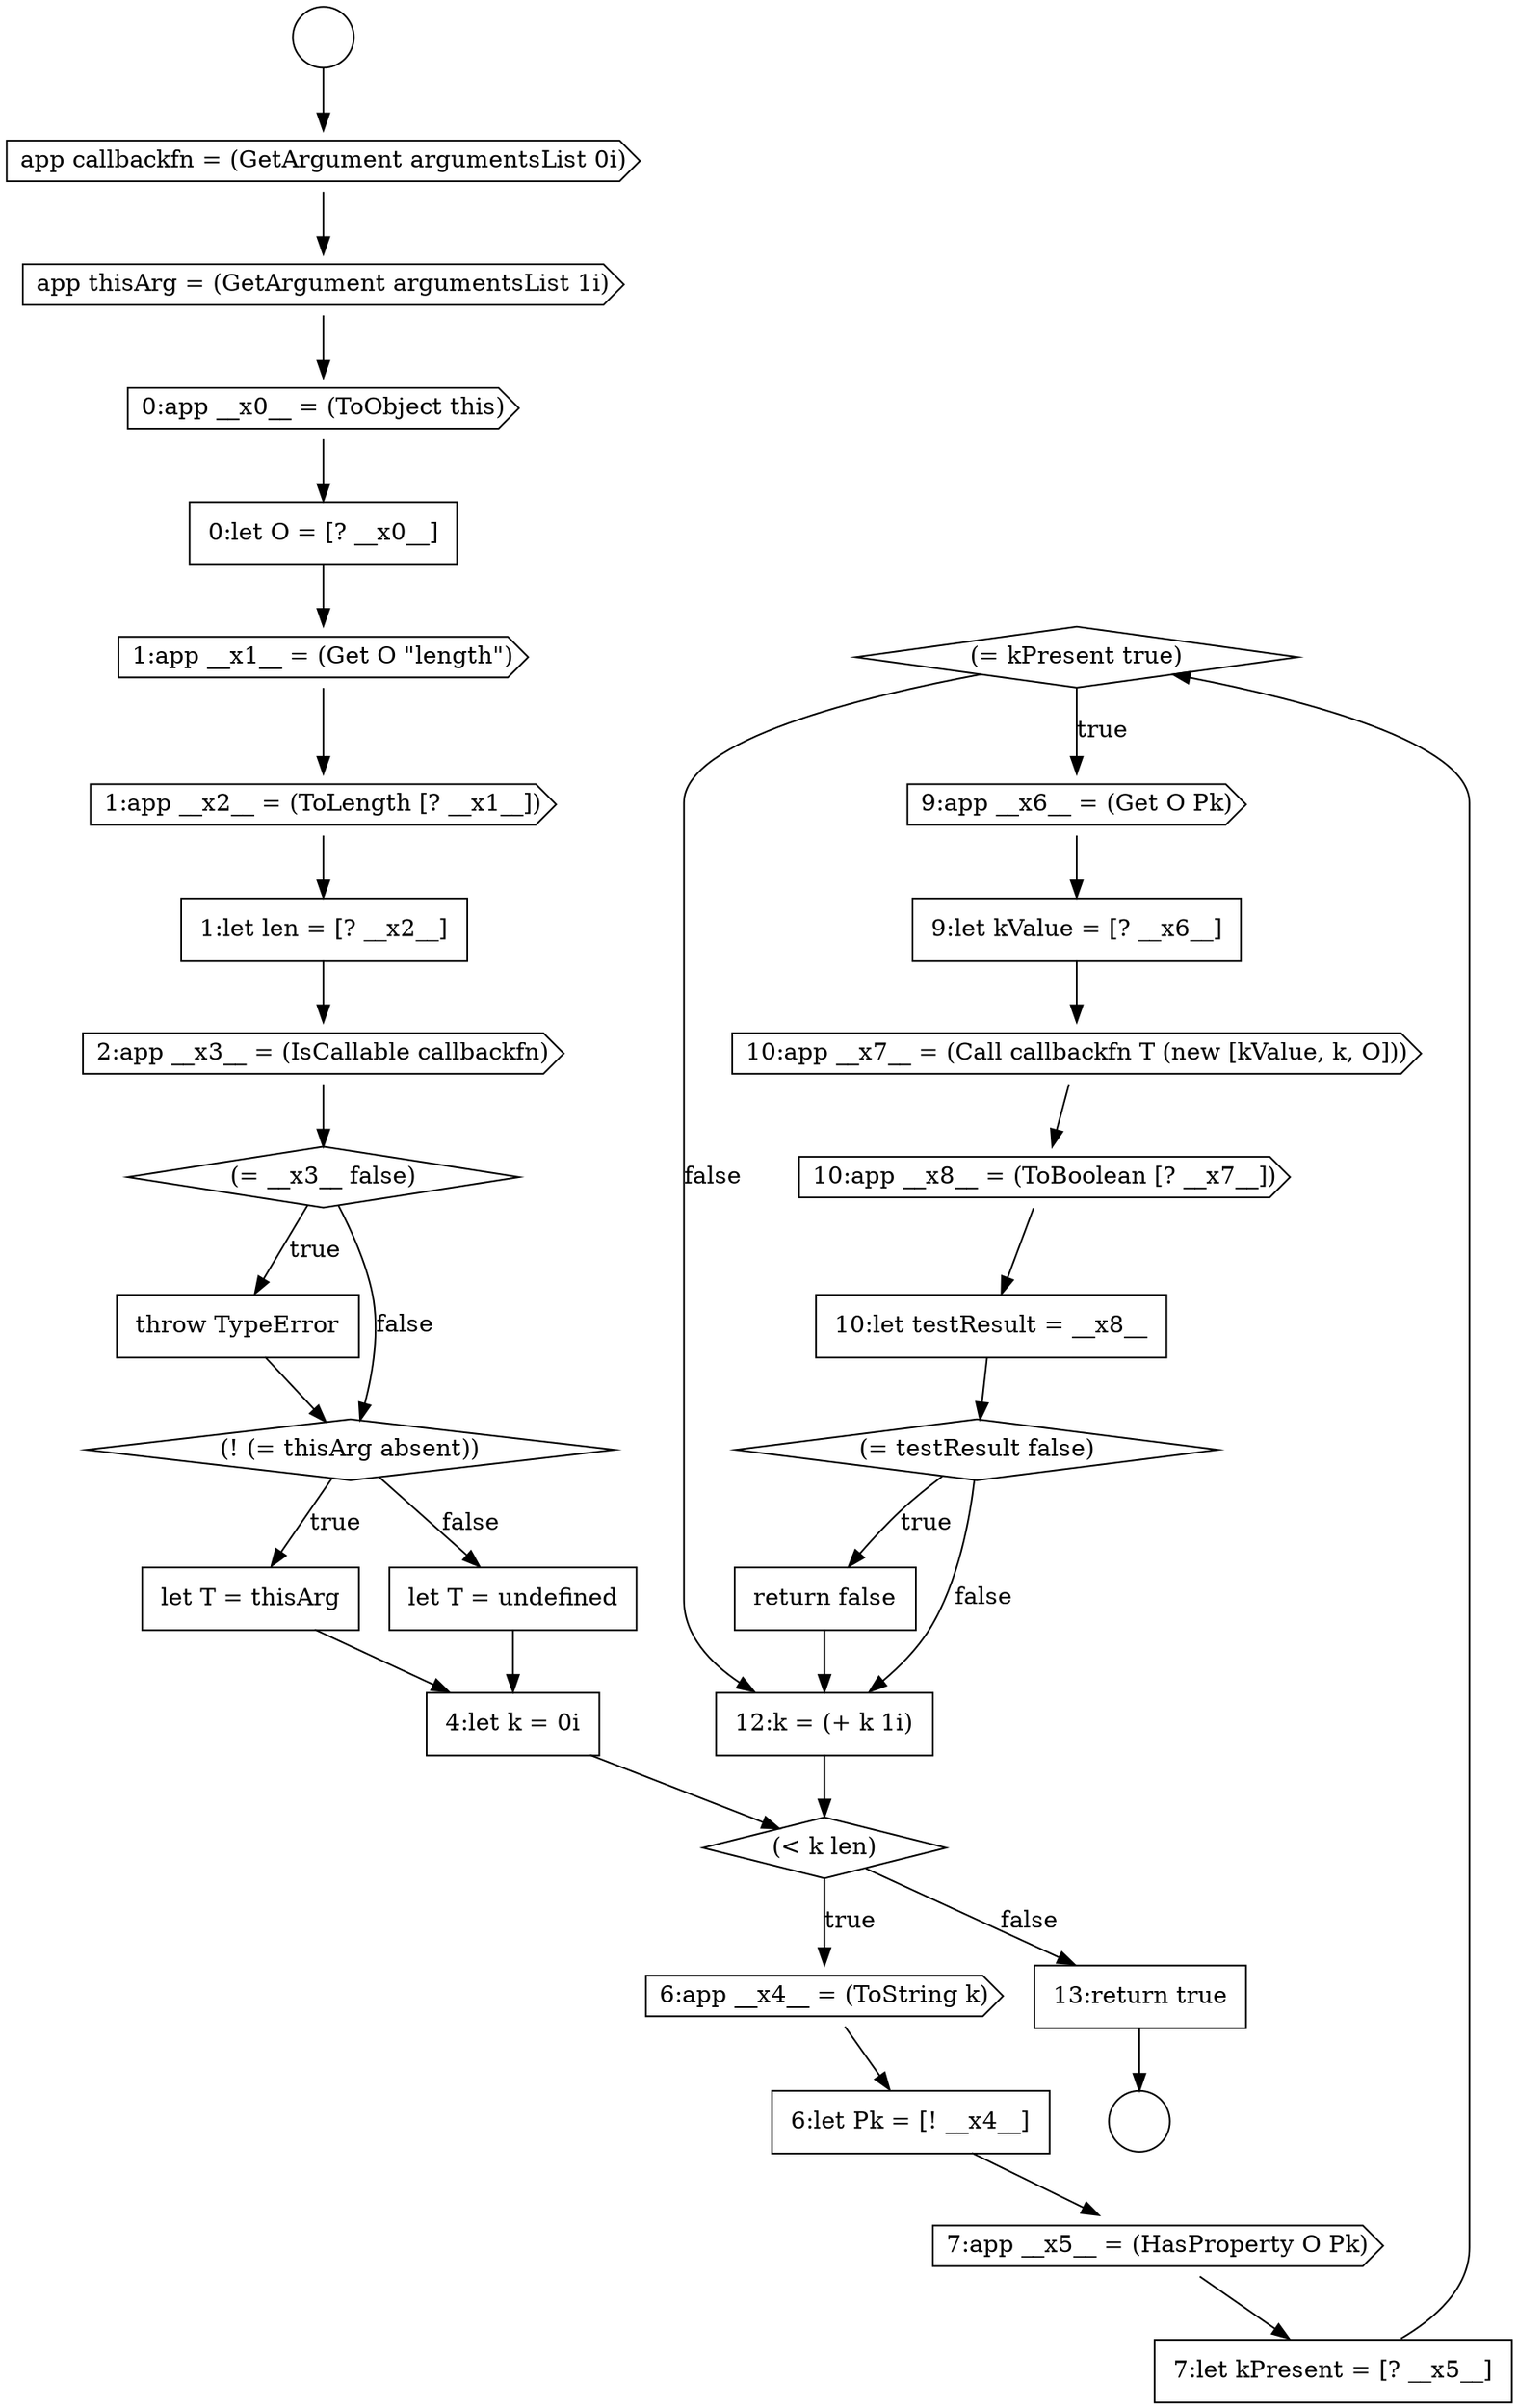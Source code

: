 digraph {
  node14927 [shape=diamond, label=<<font color="black">(= kPresent true)</font>> color="black" fillcolor="white" style=filled]
  node14913 [shape=cds, label=<<font color="black">1:app __x2__ = (ToLength [? __x1__])</font>> color="black" fillcolor="white" style=filled]
  node14936 [shape=none, margin=0, label=<<font color="black">
    <table border="0" cellborder="1" cellspacing="0" cellpadding="10">
      <tr><td align="left">13:return true</td></tr>
    </table>
  </font>> color="black" fillcolor="white" style=filled]
  node14917 [shape=none, margin=0, label=<<font color="black">
    <table border="0" cellborder="1" cellspacing="0" cellpadding="10">
      <tr><td align="left">throw TypeError</td></tr>
    </table>
  </font>> color="black" fillcolor="white" style=filled]
  node14911 [shape=none, margin=0, label=<<font color="black">
    <table border="0" cellborder="1" cellspacing="0" cellpadding="10">
      <tr><td align="left">0:let O = [? __x0__]</td></tr>
    </table>
  </font>> color="black" fillcolor="white" style=filled]
  node14921 [shape=none, margin=0, label=<<font color="black">
    <table border="0" cellborder="1" cellspacing="0" cellpadding="10">
      <tr><td align="left">4:let k = 0i</td></tr>
    </table>
  </font>> color="black" fillcolor="white" style=filled]
  node14926 [shape=none, margin=0, label=<<font color="black">
    <table border="0" cellborder="1" cellspacing="0" cellpadding="10">
      <tr><td align="left">7:let kPresent = [? __x5__]</td></tr>
    </table>
  </font>> color="black" fillcolor="white" style=filled]
  node14908 [shape=cds, label=<<font color="black">app callbackfn = (GetArgument argumentsList 0i)</font>> color="black" fillcolor="white" style=filled]
  node14914 [shape=none, margin=0, label=<<font color="black">
    <table border="0" cellborder="1" cellspacing="0" cellpadding="10">
      <tr><td align="left">1:let len = [? __x2__]</td></tr>
    </table>
  </font>> color="black" fillcolor="white" style=filled]
  node14929 [shape=none, margin=0, label=<<font color="black">
    <table border="0" cellborder="1" cellspacing="0" cellpadding="10">
      <tr><td align="left">9:let kValue = [? __x6__]</td></tr>
    </table>
  </font>> color="black" fillcolor="white" style=filled]
  node14918 [shape=diamond, label=<<font color="black">(! (= thisArg absent))</font>> color="black" fillcolor="white" style=filled]
  node14933 [shape=diamond, label=<<font color="black">(= testResult false)</font>> color="black" fillcolor="white" style=filled]
  node14915 [shape=cds, label=<<font color="black">2:app __x3__ = (IsCallable callbackfn)</font>> color="black" fillcolor="white" style=filled]
  node14934 [shape=none, margin=0, label=<<font color="black">
    <table border="0" cellborder="1" cellspacing="0" cellpadding="10">
      <tr><td align="left">return false</td></tr>
    </table>
  </font>> color="black" fillcolor="white" style=filled]
  node14919 [shape=none, margin=0, label=<<font color="black">
    <table border="0" cellborder="1" cellspacing="0" cellpadding="10">
      <tr><td align="left">let T = thisArg</td></tr>
    </table>
  </font>> color="black" fillcolor="white" style=filled]
  node14916 [shape=diamond, label=<<font color="black">(= __x3__ false)</font>> color="black" fillcolor="white" style=filled]
  node14928 [shape=cds, label=<<font color="black">9:app __x6__ = (Get O Pk)</font>> color="black" fillcolor="white" style=filled]
  node14924 [shape=none, margin=0, label=<<font color="black">
    <table border="0" cellborder="1" cellspacing="0" cellpadding="10">
      <tr><td align="left">6:let Pk = [! __x4__]</td></tr>
    </table>
  </font>> color="black" fillcolor="white" style=filled]
  node14935 [shape=none, margin=0, label=<<font color="black">
    <table border="0" cellborder="1" cellspacing="0" cellpadding="10">
      <tr><td align="left">12:k = (+ k 1i)</td></tr>
    </table>
  </font>> color="black" fillcolor="white" style=filled]
  node14920 [shape=none, margin=0, label=<<font color="black">
    <table border="0" cellborder="1" cellspacing="0" cellpadding="10">
      <tr><td align="left">let T = undefined</td></tr>
    </table>
  </font>> color="black" fillcolor="white" style=filled]
  node14922 [shape=diamond, label=<<font color="black">(&lt; k len)</font>> color="black" fillcolor="white" style=filled]
  node14912 [shape=cds, label=<<font color="black">1:app __x1__ = (Get O &quot;length&quot;)</font>> color="black" fillcolor="white" style=filled]
  node14932 [shape=none, margin=0, label=<<font color="black">
    <table border="0" cellborder="1" cellspacing="0" cellpadding="10">
      <tr><td align="left">10:let testResult = __x8__</td></tr>
    </table>
  </font>> color="black" fillcolor="white" style=filled]
  node14909 [shape=cds, label=<<font color="black">app thisArg = (GetArgument argumentsList 1i)</font>> color="black" fillcolor="white" style=filled]
  node14923 [shape=cds, label=<<font color="black">6:app __x4__ = (ToString k)</font>> color="black" fillcolor="white" style=filled]
  node14907 [shape=circle label=" " color="black" fillcolor="white" style=filled]
  node14910 [shape=cds, label=<<font color="black">0:app __x0__ = (ToObject this)</font>> color="black" fillcolor="white" style=filled]
  node14925 [shape=cds, label=<<font color="black">7:app __x5__ = (HasProperty O Pk)</font>> color="black" fillcolor="white" style=filled]
  node14930 [shape=cds, label=<<font color="black">10:app __x7__ = (Call callbackfn T (new [kValue, k, O]))</font>> color="black" fillcolor="white" style=filled]
  node14931 [shape=cds, label=<<font color="black">10:app __x8__ = (ToBoolean [? __x7__])</font>> color="black" fillcolor="white" style=filled]
  node14906 [shape=circle label=" " color="black" fillcolor="white" style=filled]
  node14924 -> node14925 [ color="black"]
  node14928 -> node14929 [ color="black"]
  node14916 -> node14917 [label=<<font color="black">true</font>> color="black"]
  node14916 -> node14918 [label=<<font color="black">false</font>> color="black"]
  node14921 -> node14922 [ color="black"]
  node14906 -> node14908 [ color="black"]
  node14934 -> node14935 [ color="black"]
  node14935 -> node14922 [ color="black"]
  node14932 -> node14933 [ color="black"]
  node14912 -> node14913 [ color="black"]
  node14915 -> node14916 [ color="black"]
  node14919 -> node14921 [ color="black"]
  node14930 -> node14931 [ color="black"]
  node14914 -> node14915 [ color="black"]
  node14911 -> node14912 [ color="black"]
  node14925 -> node14926 [ color="black"]
  node14918 -> node14919 [label=<<font color="black">true</font>> color="black"]
  node14918 -> node14920 [label=<<font color="black">false</font>> color="black"]
  node14909 -> node14910 [ color="black"]
  node14929 -> node14930 [ color="black"]
  node14920 -> node14921 [ color="black"]
  node14910 -> node14911 [ color="black"]
  node14908 -> node14909 [ color="black"]
  node14923 -> node14924 [ color="black"]
  node14931 -> node14932 [ color="black"]
  node14913 -> node14914 [ color="black"]
  node14936 -> node14907 [ color="black"]
  node14933 -> node14934 [label=<<font color="black">true</font>> color="black"]
  node14933 -> node14935 [label=<<font color="black">false</font>> color="black"]
  node14922 -> node14923 [label=<<font color="black">true</font>> color="black"]
  node14922 -> node14936 [label=<<font color="black">false</font>> color="black"]
  node14926 -> node14927 [ color="black"]
  node14917 -> node14918 [ color="black"]
  node14927 -> node14928 [label=<<font color="black">true</font>> color="black"]
  node14927 -> node14935 [label=<<font color="black">false</font>> color="black"]
}
